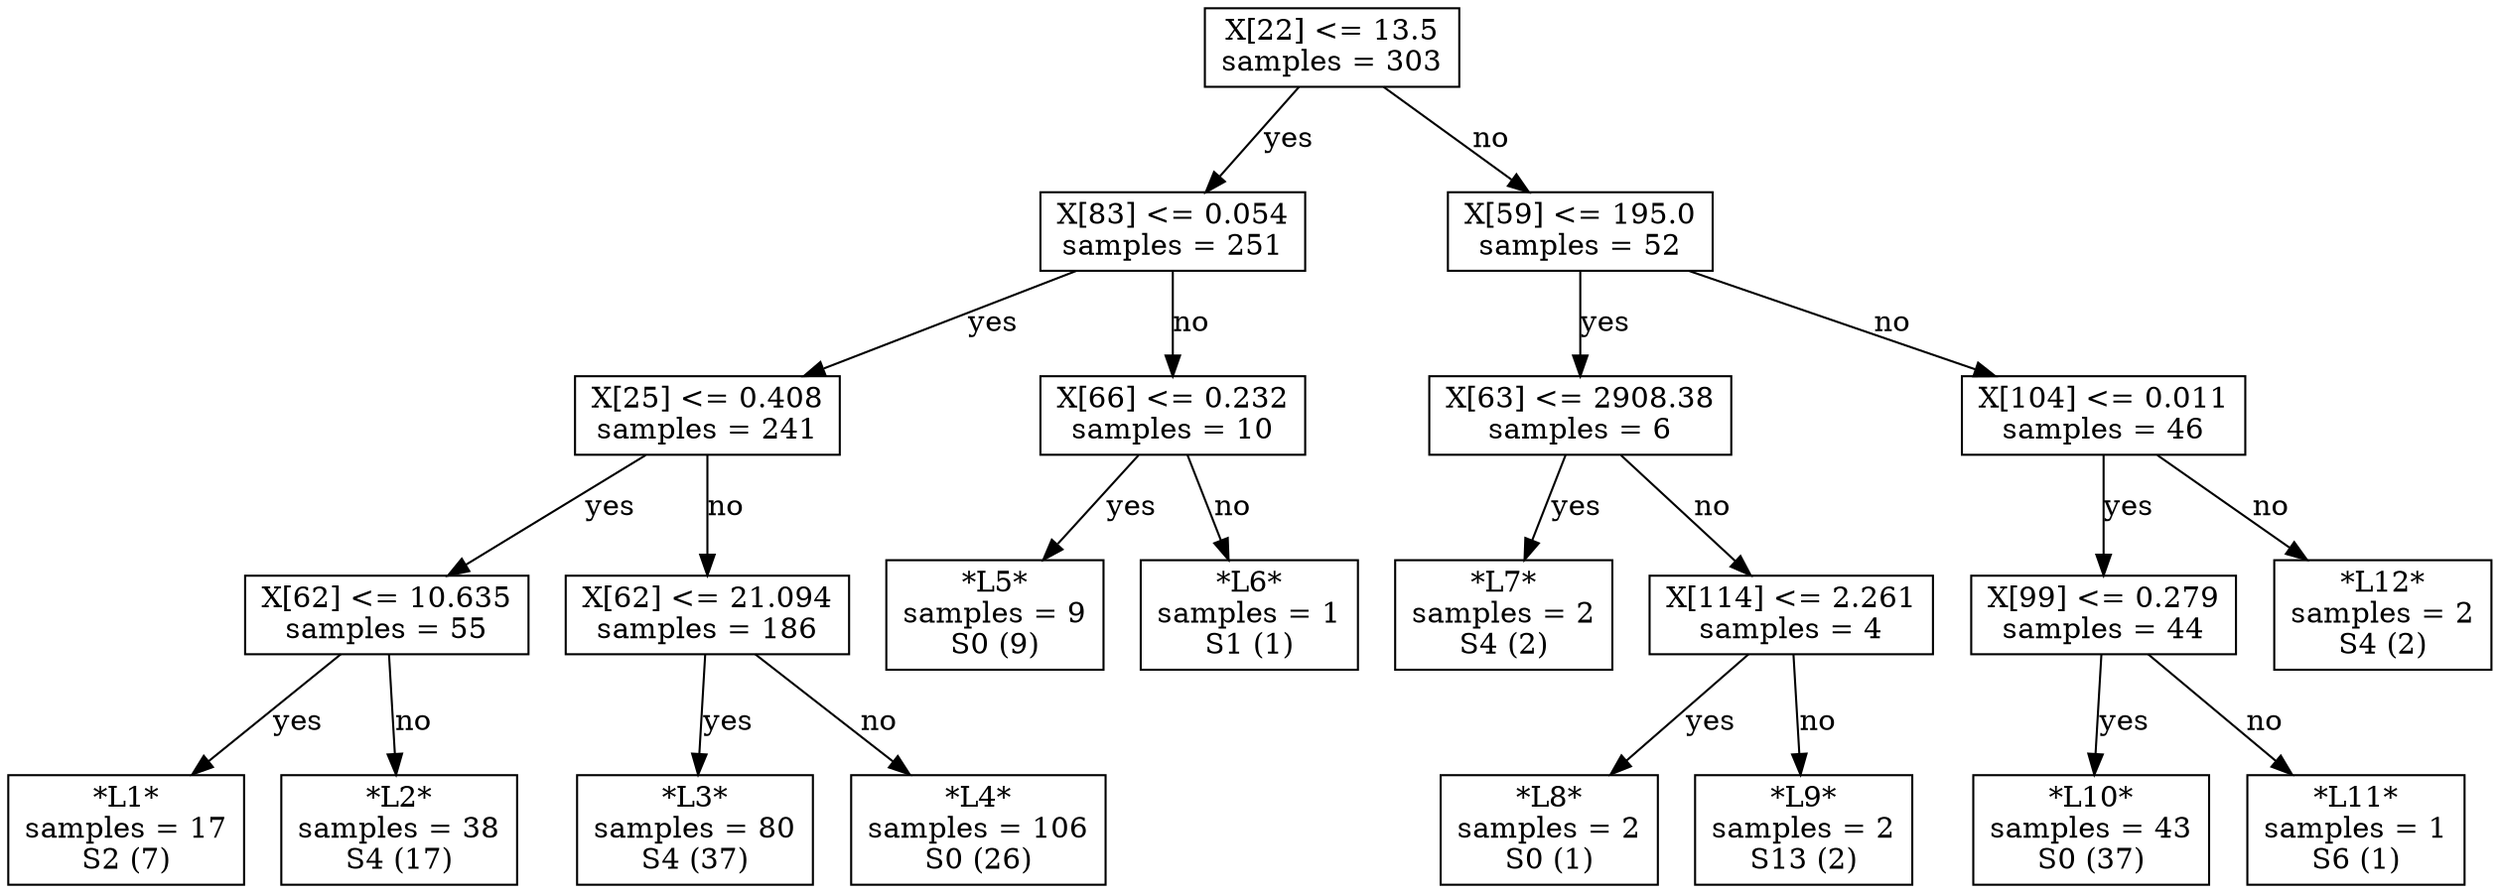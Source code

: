 digraph Tree {
node [shape=box] ;
0 [label="X[22] <= 13.5\nsamples = 303\n"] ;
1 [label="X[83] <= 0.054\nsamples = 251\n"] ;
0 -> 1 [label="yes"];
2 [label="X[25] <= 0.408\nsamples = 241\n"] ;
1 -> 2 [label="yes"];
3 [label="X[62] <= 10.635\nsamples = 55\n"] ;
2 -> 3 [label="yes"];
4 [label="*L1*\nsamples = 17\nS2 (7)\n"] ;
3 -> 4 [label="yes"];
5 [label="*L2*\nsamples = 38\nS4 (17)\n"] ;
3 -> 5 [label="no"];
6 [label="X[62] <= 21.094\nsamples = 186\n"] ;
2 -> 6 [label="no"];
7 [label="*L3*\nsamples = 80\nS4 (37)\n"] ;
6 -> 7 [label="yes"];
8 [label="*L4*\nsamples = 106\nS0 (26)\n"] ;
6 -> 8 [label="no"];
9 [label="X[66] <= 0.232\nsamples = 10\n"] ;
1 -> 9 [label="no"];
10 [label="*L5*\nsamples = 9\nS0 (9)\n"] ;
9 -> 10 [label="yes"];
11 [label="*L6*\nsamples = 1\nS1 (1)\n"] ;
9 -> 11 [label="no"];
12 [label="X[59] <= 195.0\nsamples = 52\n"] ;
0 -> 12 [label="no"];
13 [label="X[63] <= 2908.38\nsamples = 6\n"] ;
12 -> 13 [label="yes"];
14 [label="*L7*\nsamples = 2\nS4 (2)\n"] ;
13 -> 14 [label="yes"];
15 [label="X[114] <= 2.261\nsamples = 4\n"] ;
13 -> 15 [label="no"];
16 [label="*L8*\nsamples = 2\nS0 (1)\n"] ;
15 -> 16 [label="yes"];
17 [label="*L9*\nsamples = 2\nS13 (2)\n"] ;
15 -> 17 [label="no"];
18 [label="X[104] <= 0.011\nsamples = 46\n"] ;
12 -> 18 [label="no"];
19 [label="X[99] <= 0.279\nsamples = 44\n"] ;
18 -> 19 [label="yes"];
20 [label="*L10*\nsamples = 43\nS0 (37)\n"] ;
19 -> 20 [label="yes"];
21 [label="*L11*\nsamples = 1\nS6 (1)\n"] ;
19 -> 21 [label="no"];
22 [label="*L12*\nsamples = 2\nS4 (2)\n"] ;
18 -> 22 [label="no"];
}
